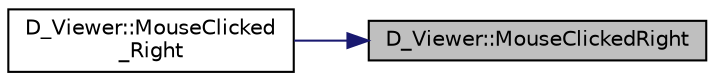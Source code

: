 digraph "D_Viewer::MouseClickedRight"
{
 // LATEX_PDF_SIZE
  edge [fontname="Helvetica",fontsize="10",labelfontname="Helvetica",labelfontsize="10"];
  node [fontname="Helvetica",fontsize="10",shape=record];
  rankdir="RL";
  Node1 [label="D_Viewer::MouseClickedRight",height=0.2,width=0.4,color="black", fillcolor="grey75", style="filled", fontcolor="black",tooltip=" "];
  Node1 -> Node2 [dir="back",color="midnightblue",fontsize="10",style="solid",fontname="Helvetica"];
  Node2 [label="D_Viewer::MouseClicked\l_Right",height=0.2,width=0.4,color="black", fillcolor="white", style="filled",URL="$class_d___viewer.html#ad881989a19d4a1f767f08d76482241bd",tooltip=" "];
}
